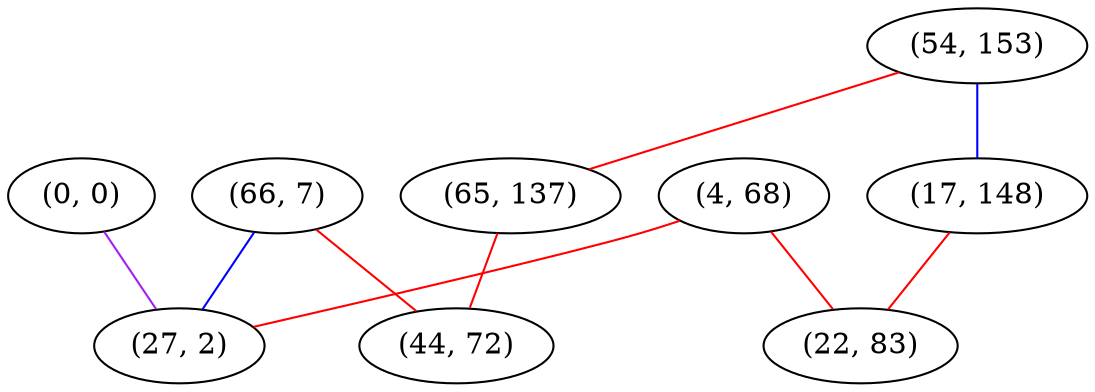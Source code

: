 graph "" {
"(66, 7)";
"(54, 153)";
"(0, 0)";
"(4, 68)";
"(17, 148)";
"(22, 83)";
"(65, 137)";
"(27, 2)";
"(44, 72)";
"(66, 7)" -- "(27, 2)"  [color=blue, key=0, weight=3];
"(66, 7)" -- "(44, 72)"  [color=red, key=0, weight=1];
"(54, 153)" -- "(65, 137)"  [color=red, key=0, weight=1];
"(54, 153)" -- "(17, 148)"  [color=blue, key=0, weight=3];
"(0, 0)" -- "(27, 2)"  [color=purple, key=0, weight=4];
"(4, 68)" -- "(22, 83)"  [color=red, key=0, weight=1];
"(4, 68)" -- "(27, 2)"  [color=red, key=0, weight=1];
"(17, 148)" -- "(22, 83)"  [color=red, key=0, weight=1];
"(65, 137)" -- "(44, 72)"  [color=red, key=0, weight=1];
}
